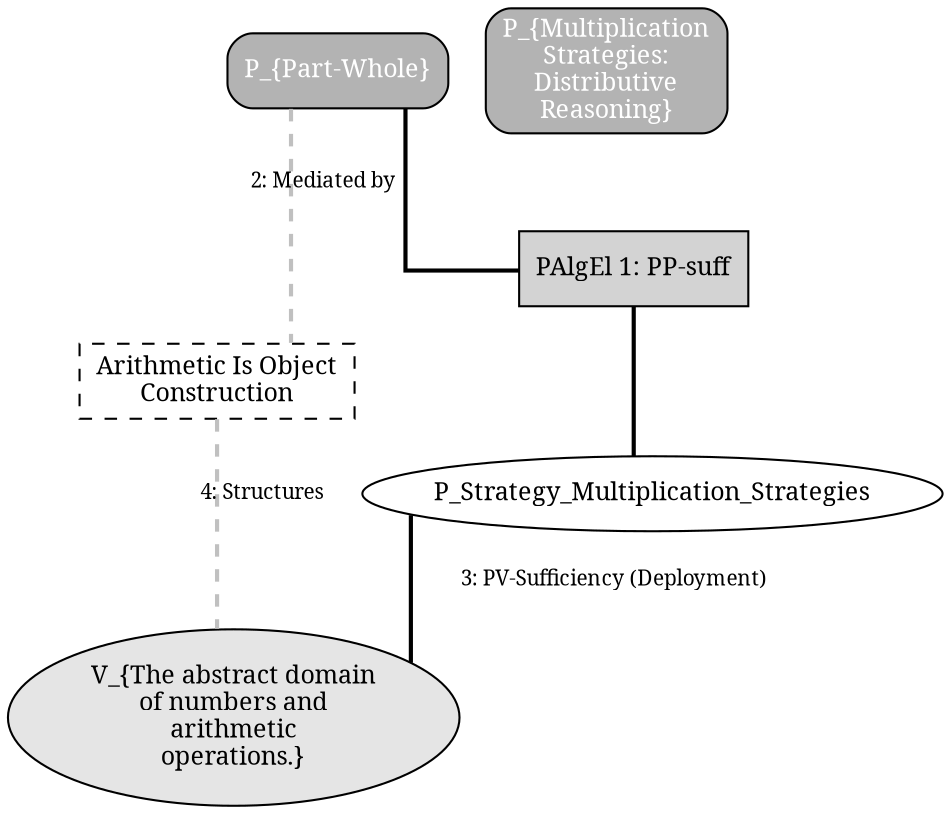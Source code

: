 // MUD for Multiplication_Strategies:_Distributive_Reasoning
digraph {
	graph [rankdir=TB splines=ortho]
	node [fontname=Serif fontsize=12]
	edge [arrowhead=stealth fontname=Serif fontsize=10 penwidth=2.0]
	"P_Embodied_Part-Whole" [label="P_{Part-Whole}" fillcolor=gray70 fontcolor=white shape=box style="filled,rounded"]
	"P_Strategy_Multiplication_Strategies:_Distributive_Reasoning" [label="P_{Multiplication\nStrategies:\nDistributive\nReasoning}" fillcolor=gray70 fontcolor=white shape=box style="filled,rounded"]
	"V_The abstract domain of numbers and arithmetic operations." [label="V_{The abstract domain\nof numbers and\narithmetic\noperations.}" fillcolor=gray90 shape=ellipse style=filled]
	"Arithmetic Is Object Construction" [label="Arithmetic Is Object\nConstruction" shape=box style=dashed]
	PAlgEl_1 [label="PAlgEl 1: PP-suff" fillcolor=lightgray fontcolor=black shape=box style=filled]
	"P_Embodied_Part-Whole" -> PAlgEl_1 [arrowhead=none color=black style=solid]
	PAlgEl_1 -> P_Strategy_Multiplication_Strategies:_Distributive_Reasoning [color=black style=solid]
	"P_Embodied_Part-Whole" -> "Arithmetic Is Object Construction" [label="2: Mediated by" color=gray style=dashed]
	P_Strategy_Multiplication_Strategies:_Distributive_Reasoning -> "V_The abstract domain of numbers and arithmetic operations." [label="3: PV-Sufficiency (Deployment)" color=black style=solid]
	"Arithmetic Is Object Construction" -> "V_The abstract domain of numbers and arithmetic operations." [label="4: Structures" color=gray style=dashed]
}
